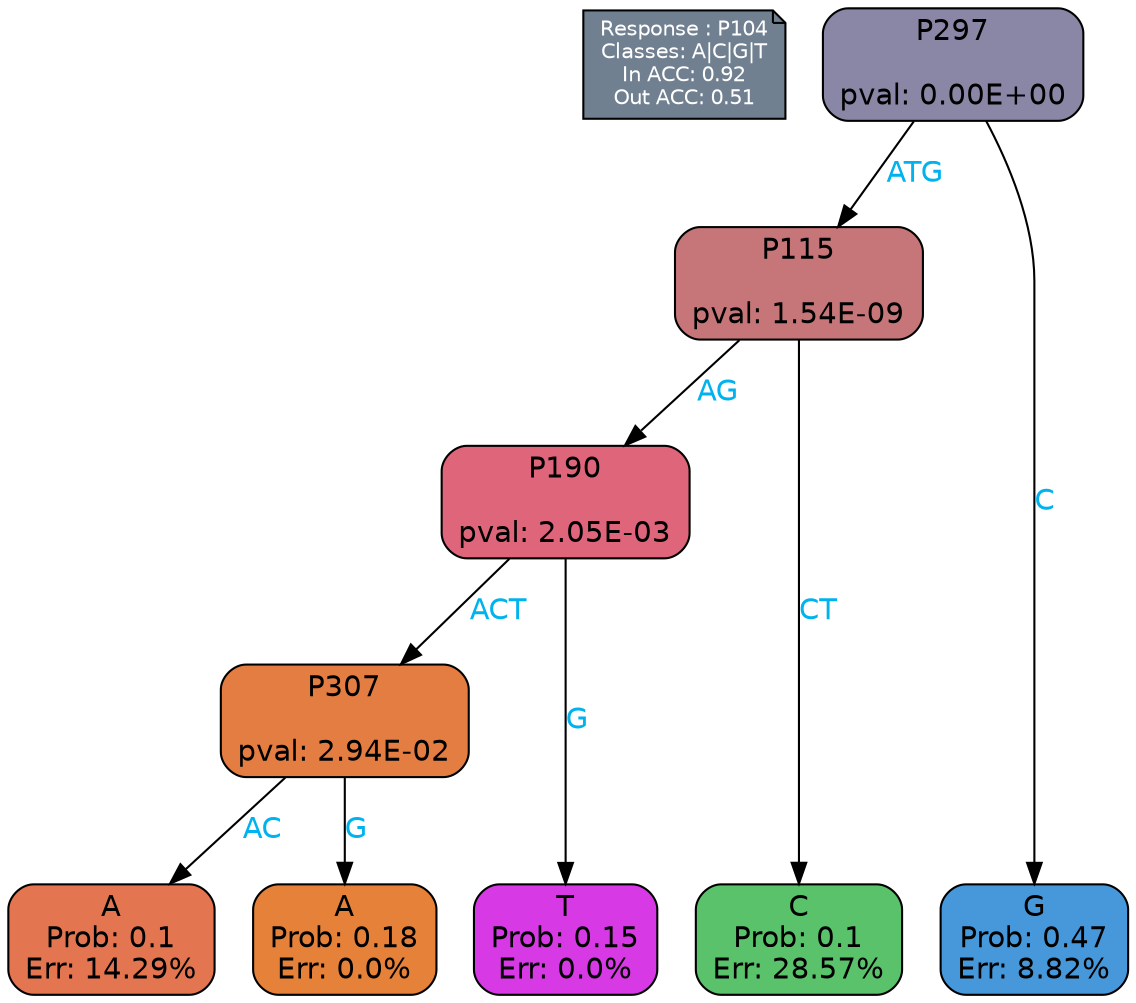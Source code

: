 digraph Tree {
node [shape=box, style="filled, rounded", color="black", fontname=helvetica] ;
graph [ranksep=equally, splines=polylines, bgcolor=transparent, dpi=600] ;
edge [fontname=helvetica] ;
LEGEND [label="Response : P104
Classes: A|C|G|T
In ACC: 0.92
Out ACC: 0.51
",shape=note,align=left,style=filled,fillcolor="slategray",fontcolor="white",fontsize=10];1 [label="P297

pval: 0.00E+00", fillcolor="#8a86a6"] ;
2 [label="P115

pval: 1.54E-09", fillcolor="#c67678"] ;
3 [label="P190

pval: 2.05E-03", fillcolor="#df657b"] ;
4 [label="P307

pval: 2.94E-02", fillcolor="#e47d41"] ;
5 [label="A
Prob: 0.1
Err: 14.29%", fillcolor="#e37651"] ;
6 [label="A
Prob: 0.18
Err: 0.0%", fillcolor="#e58139"] ;
7 [label="T
Prob: 0.15
Err: 0.0%", fillcolor="#d739e5"] ;
8 [label="C
Prob: 0.1
Err: 28.57%", fillcolor="#59c26a"] ;
9 [label="G
Prob: 0.47
Err: 8.82%", fillcolor="#4798da"] ;
1 -> 9 [label="C",fontcolor=deepskyblue2] ;
1 -> 2 [label="ATG",fontcolor=deepskyblue2] ;
2 -> 8 [label="CT",fontcolor=deepskyblue2] ;
2 -> 3 [label="AG",fontcolor=deepskyblue2] ;
3 -> 4 [label="ACT",fontcolor=deepskyblue2] ;
3 -> 7 [label="G",fontcolor=deepskyblue2] ;
4 -> 5 [label="AC",fontcolor=deepskyblue2] ;
4 -> 6 [label="G",fontcolor=deepskyblue2] ;
{rank = same; 5;6;7;8;9;}{rank = same; LEGEND;1;}}
